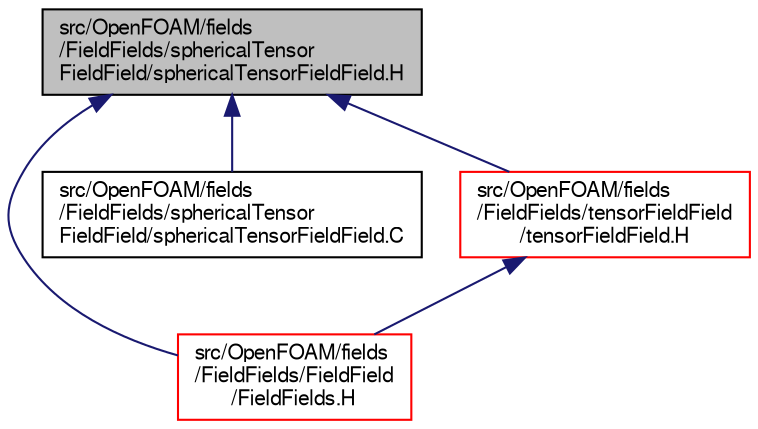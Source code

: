digraph "src/OpenFOAM/fields/FieldFields/sphericalTensorFieldField/sphericalTensorFieldField.H"
{
  bgcolor="transparent";
  edge [fontname="FreeSans",fontsize="10",labelfontname="FreeSans",labelfontsize="10"];
  node [fontname="FreeSans",fontsize="10",shape=record];
  Node68 [label="src/OpenFOAM/fields\l/FieldFields/sphericalTensor\lFieldField/sphericalTensorFieldField.H",height=0.2,width=0.4,color="black", fillcolor="grey75", style="filled", fontcolor="black"];
  Node68 -> Node69 [dir="back",color="midnightblue",fontsize="10",style="solid",fontname="FreeSans"];
  Node69 [label="src/OpenFOAM/fields\l/FieldFields/FieldField\l/FieldFields.H",height=0.2,width=0.4,color="red",URL="$a09491.html"];
  Node68 -> Node75 [dir="back",color="midnightblue",fontsize="10",style="solid",fontname="FreeSans"];
  Node75 [label="src/OpenFOAM/fields\l/FieldFields/sphericalTensor\lFieldField/sphericalTensorFieldField.C",height=0.2,width=0.4,color="black",URL="$a09506.html",tooltip="Specialisation of FieldField<Field, T> for sphericalTensor. "];
  Node68 -> Node76 [dir="back",color="midnightblue",fontsize="10",style="solid",fontname="FreeSans"];
  Node76 [label="src/OpenFOAM/fields\l/FieldFields/tensorFieldField\l/tensorFieldField.H",height=0.2,width=0.4,color="red",URL="$a09521.html",tooltip="Specialisation of FieldField<T> for tensor. "];
  Node76 -> Node69 [dir="back",color="midnightblue",fontsize="10",style="solid",fontname="FreeSans"];
}
